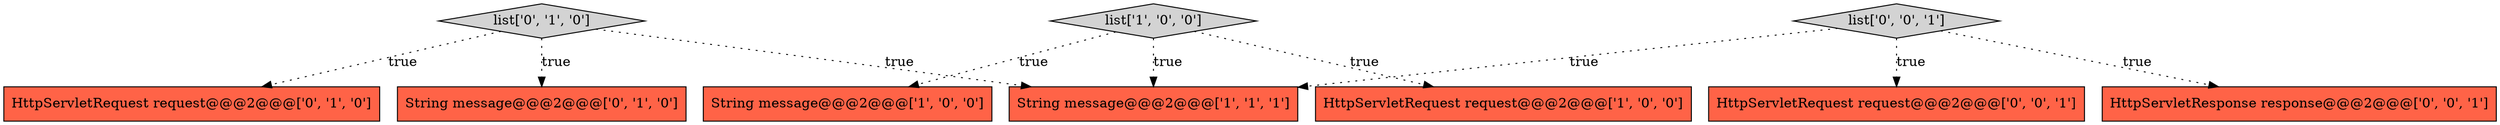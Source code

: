 digraph {
9 [style = filled, label = "list['0', '0', '1']", fillcolor = lightgray, shape = diamond image = "AAA0AAABBB3BBB"];
0 [style = filled, label = "HttpServletRequest request@@@2@@@['1', '0', '0']", fillcolor = tomato, shape = box image = "AAA0AAABBB1BBB"];
2 [style = filled, label = "String message@@@2@@@['1', '1', '1']", fillcolor = tomato, shape = box image = "AAA0AAABBB1BBB"];
7 [style = filled, label = "HttpServletRequest request@@@2@@@['0', '0', '1']", fillcolor = tomato, shape = box image = "AAA0AAABBB3BBB"];
6 [style = filled, label = "list['0', '1', '0']", fillcolor = lightgray, shape = diamond image = "AAA0AAABBB2BBB"];
4 [style = filled, label = "HttpServletRequest request@@@2@@@['0', '1', '0']", fillcolor = tomato, shape = box image = "AAA0AAABBB2BBB"];
3 [style = filled, label = "list['1', '0', '0']", fillcolor = lightgray, shape = diamond image = "AAA0AAABBB1BBB"];
8 [style = filled, label = "HttpServletResponse response@@@2@@@['0', '0', '1']", fillcolor = tomato, shape = box image = "AAA0AAABBB3BBB"];
5 [style = filled, label = "String message@@@2@@@['0', '1', '0']", fillcolor = tomato, shape = box image = "AAA0AAABBB2BBB"];
1 [style = filled, label = "String message@@@2@@@['1', '0', '0']", fillcolor = tomato, shape = box image = "AAA0AAABBB1BBB"];
6->5 [style = dotted, label="true"];
6->2 [style = dotted, label="true"];
9->7 [style = dotted, label="true"];
6->4 [style = dotted, label="true"];
3->1 [style = dotted, label="true"];
9->2 [style = dotted, label="true"];
3->2 [style = dotted, label="true"];
3->0 [style = dotted, label="true"];
9->8 [style = dotted, label="true"];
}
